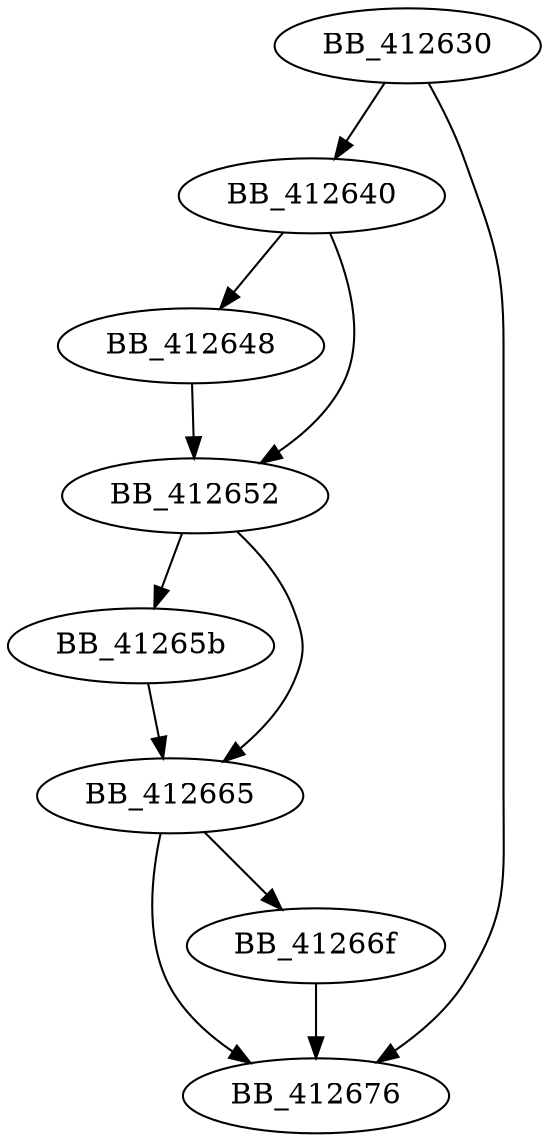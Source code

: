 DiGraph sub_412630{
BB_412630->BB_412640
BB_412630->BB_412676
BB_412640->BB_412648
BB_412640->BB_412652
BB_412648->BB_412652
BB_412652->BB_41265b
BB_412652->BB_412665
BB_41265b->BB_412665
BB_412665->BB_41266f
BB_412665->BB_412676
BB_41266f->BB_412676
}
